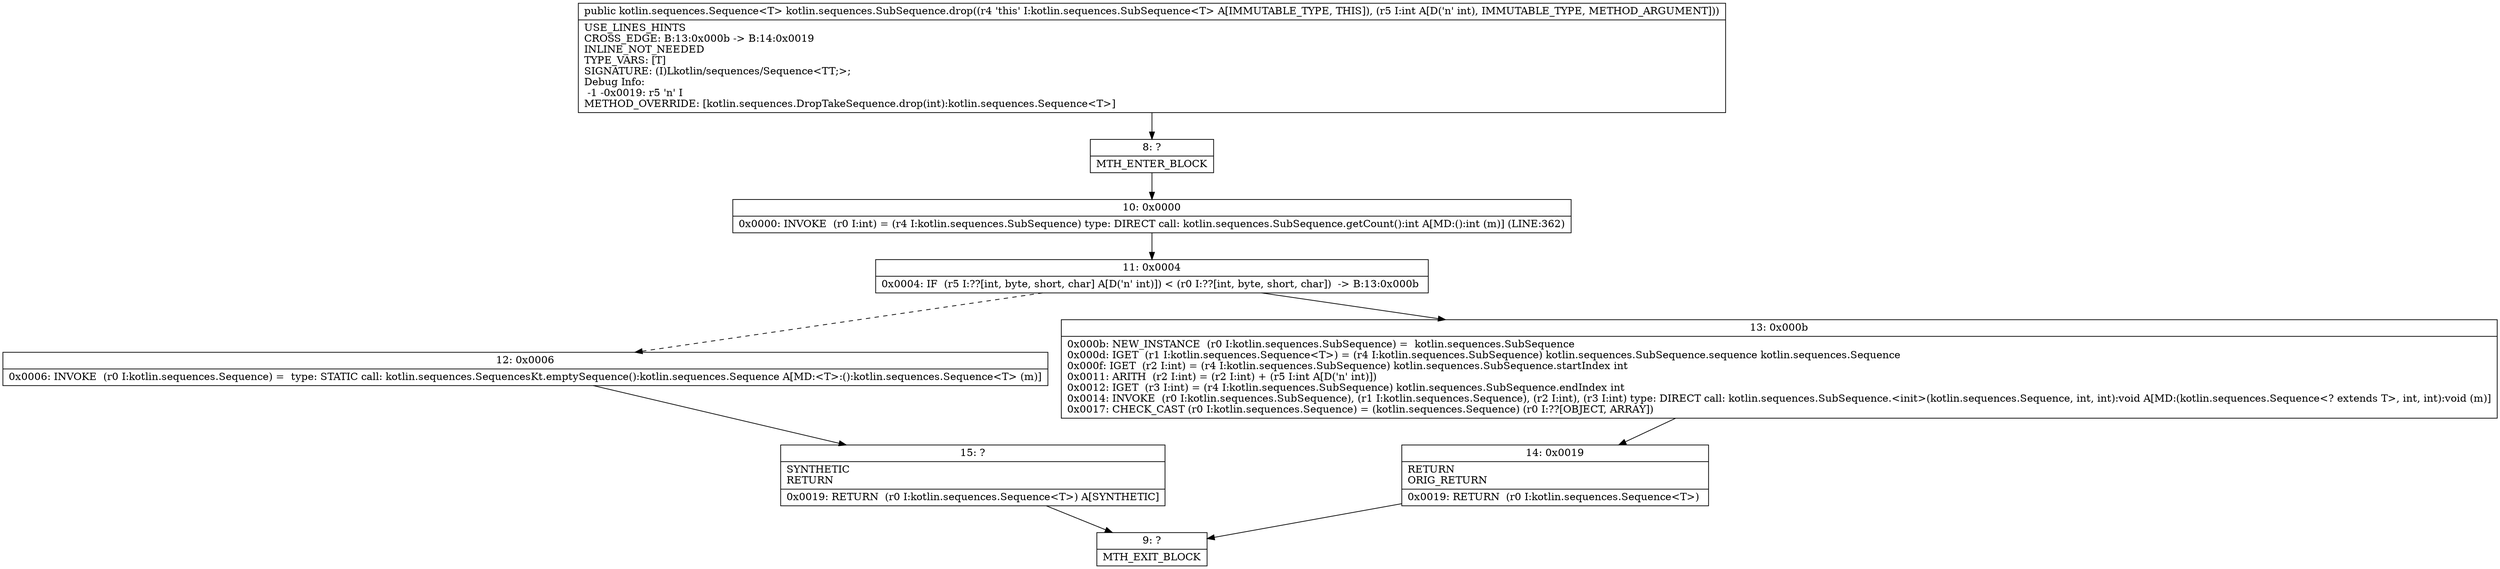 digraph "CFG forkotlin.sequences.SubSequence.drop(I)Lkotlin\/sequences\/Sequence;" {
Node_8 [shape=record,label="{8\:\ ?|MTH_ENTER_BLOCK\l}"];
Node_10 [shape=record,label="{10\:\ 0x0000|0x0000: INVOKE  (r0 I:int) = (r4 I:kotlin.sequences.SubSequence) type: DIRECT call: kotlin.sequences.SubSequence.getCount():int A[MD:():int (m)] (LINE:362)\l}"];
Node_11 [shape=record,label="{11\:\ 0x0004|0x0004: IF  (r5 I:??[int, byte, short, char] A[D('n' int)]) \< (r0 I:??[int, byte, short, char])  \-\> B:13:0x000b \l}"];
Node_12 [shape=record,label="{12\:\ 0x0006|0x0006: INVOKE  (r0 I:kotlin.sequences.Sequence) =  type: STATIC call: kotlin.sequences.SequencesKt.emptySequence():kotlin.sequences.Sequence A[MD:\<T\>:():kotlin.sequences.Sequence\<T\> (m)]\l}"];
Node_15 [shape=record,label="{15\:\ ?|SYNTHETIC\lRETURN\l|0x0019: RETURN  (r0 I:kotlin.sequences.Sequence\<T\>) A[SYNTHETIC]\l}"];
Node_9 [shape=record,label="{9\:\ ?|MTH_EXIT_BLOCK\l}"];
Node_13 [shape=record,label="{13\:\ 0x000b|0x000b: NEW_INSTANCE  (r0 I:kotlin.sequences.SubSequence) =  kotlin.sequences.SubSequence \l0x000d: IGET  (r1 I:kotlin.sequences.Sequence\<T\>) = (r4 I:kotlin.sequences.SubSequence) kotlin.sequences.SubSequence.sequence kotlin.sequences.Sequence \l0x000f: IGET  (r2 I:int) = (r4 I:kotlin.sequences.SubSequence) kotlin.sequences.SubSequence.startIndex int \l0x0011: ARITH  (r2 I:int) = (r2 I:int) + (r5 I:int A[D('n' int)]) \l0x0012: IGET  (r3 I:int) = (r4 I:kotlin.sequences.SubSequence) kotlin.sequences.SubSequence.endIndex int \l0x0014: INVOKE  (r0 I:kotlin.sequences.SubSequence), (r1 I:kotlin.sequences.Sequence), (r2 I:int), (r3 I:int) type: DIRECT call: kotlin.sequences.SubSequence.\<init\>(kotlin.sequences.Sequence, int, int):void A[MD:(kotlin.sequences.Sequence\<? extends T\>, int, int):void (m)]\l0x0017: CHECK_CAST (r0 I:kotlin.sequences.Sequence) = (kotlin.sequences.Sequence) (r0 I:??[OBJECT, ARRAY]) \l}"];
Node_14 [shape=record,label="{14\:\ 0x0019|RETURN\lORIG_RETURN\l|0x0019: RETURN  (r0 I:kotlin.sequences.Sequence\<T\>) \l}"];
MethodNode[shape=record,label="{public kotlin.sequences.Sequence\<T\> kotlin.sequences.SubSequence.drop((r4 'this' I:kotlin.sequences.SubSequence\<T\> A[IMMUTABLE_TYPE, THIS]), (r5 I:int A[D('n' int), IMMUTABLE_TYPE, METHOD_ARGUMENT]))  | USE_LINES_HINTS\lCROSS_EDGE: B:13:0x000b \-\> B:14:0x0019\lINLINE_NOT_NEEDED\lTYPE_VARS: [T]\lSIGNATURE: (I)Lkotlin\/sequences\/Sequence\<TT;\>;\lDebug Info:\l  \-1 \-0x0019: r5 'n' I\lMETHOD_OVERRIDE: [kotlin.sequences.DropTakeSequence.drop(int):kotlin.sequences.Sequence\<T\>]\l}"];
MethodNode -> Node_8;Node_8 -> Node_10;
Node_10 -> Node_11;
Node_11 -> Node_12[style=dashed];
Node_11 -> Node_13;
Node_12 -> Node_15;
Node_15 -> Node_9;
Node_13 -> Node_14;
Node_14 -> Node_9;
}


